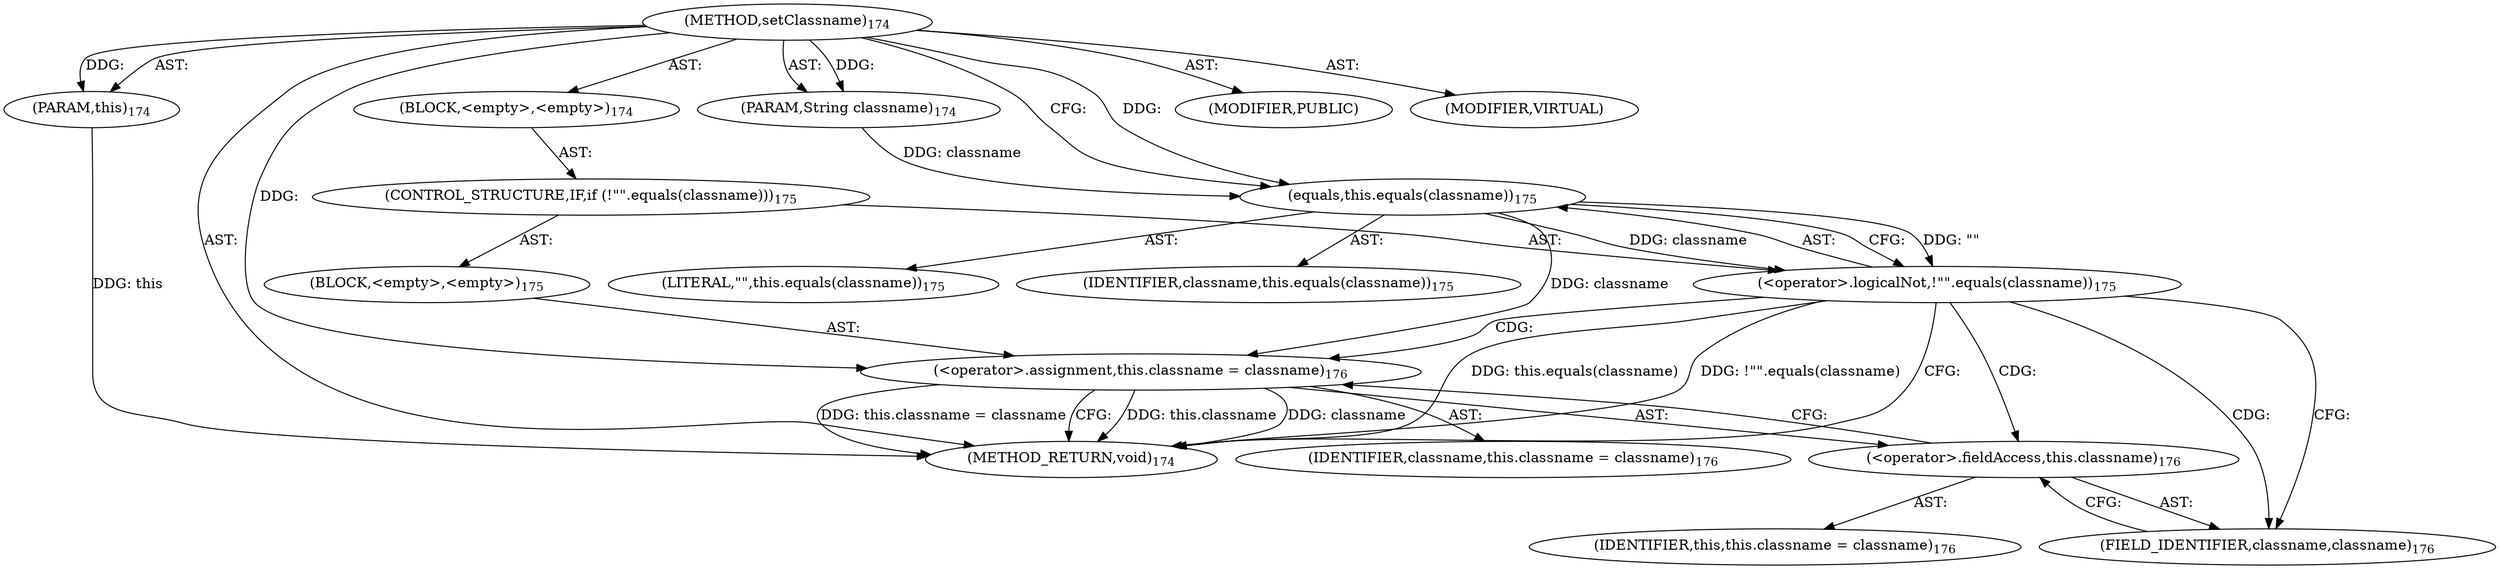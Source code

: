 digraph "setClassname" {  
"111669149703" [label = <(METHOD,setClassname)<SUB>174</SUB>> ]
"115964116999" [label = <(PARAM,this)<SUB>174</SUB>> ]
"115964117018" [label = <(PARAM,String classname)<SUB>174</SUB>> ]
"25769803785" [label = <(BLOCK,&lt;empty&gt;,&lt;empty&gt;)<SUB>174</SUB>> ]
"47244640258" [label = <(CONTROL_STRUCTURE,IF,if (!&quot;&quot;.equals(classname)))<SUB>175</SUB>> ]
"30064771102" [label = <(&lt;operator&gt;.logicalNot,!&quot;&quot;.equals(classname))<SUB>175</SUB>> ]
"30064771103" [label = <(equals,this.equals(classname))<SUB>175</SUB>> ]
"90194313218" [label = <(LITERAL,&quot;&quot;,this.equals(classname))<SUB>175</SUB>> ]
"68719476805" [label = <(IDENTIFIER,classname,this.equals(classname))<SUB>175</SUB>> ]
"25769803786" [label = <(BLOCK,&lt;empty&gt;,&lt;empty&gt;)<SUB>175</SUB>> ]
"30064771104" [label = <(&lt;operator&gt;.assignment,this.classname = classname)<SUB>176</SUB>> ]
"30064771105" [label = <(&lt;operator&gt;.fieldAccess,this.classname)<SUB>176</SUB>> ]
"68719476749" [label = <(IDENTIFIER,this,this.classname = classname)<SUB>176</SUB>> ]
"55834574858" [label = <(FIELD_IDENTIFIER,classname,classname)<SUB>176</SUB>> ]
"68719476806" [label = <(IDENTIFIER,classname,this.classname = classname)<SUB>176</SUB>> ]
"133143986201" [label = <(MODIFIER,PUBLIC)> ]
"133143986202" [label = <(MODIFIER,VIRTUAL)> ]
"128849018887" [label = <(METHOD_RETURN,void)<SUB>174</SUB>> ]
  "111669149703" -> "115964116999"  [ label = "AST: "] 
  "111669149703" -> "115964117018"  [ label = "AST: "] 
  "111669149703" -> "25769803785"  [ label = "AST: "] 
  "111669149703" -> "133143986201"  [ label = "AST: "] 
  "111669149703" -> "133143986202"  [ label = "AST: "] 
  "111669149703" -> "128849018887"  [ label = "AST: "] 
  "25769803785" -> "47244640258"  [ label = "AST: "] 
  "47244640258" -> "30064771102"  [ label = "AST: "] 
  "47244640258" -> "25769803786"  [ label = "AST: "] 
  "30064771102" -> "30064771103"  [ label = "AST: "] 
  "30064771103" -> "90194313218"  [ label = "AST: "] 
  "30064771103" -> "68719476805"  [ label = "AST: "] 
  "25769803786" -> "30064771104"  [ label = "AST: "] 
  "30064771104" -> "30064771105"  [ label = "AST: "] 
  "30064771104" -> "68719476806"  [ label = "AST: "] 
  "30064771105" -> "68719476749"  [ label = "AST: "] 
  "30064771105" -> "55834574858"  [ label = "AST: "] 
  "30064771102" -> "128849018887"  [ label = "CFG: "] 
  "30064771102" -> "55834574858"  [ label = "CFG: "] 
  "30064771103" -> "30064771102"  [ label = "CFG: "] 
  "30064771104" -> "128849018887"  [ label = "CFG: "] 
  "30064771105" -> "30064771104"  [ label = "CFG: "] 
  "55834574858" -> "30064771105"  [ label = "CFG: "] 
  "111669149703" -> "30064771103"  [ label = "CFG: "] 
  "115964116999" -> "128849018887"  [ label = "DDG: this"] 
  "30064771102" -> "128849018887"  [ label = "DDG: this.equals(classname)"] 
  "30064771102" -> "128849018887"  [ label = "DDG: !&quot;&quot;.equals(classname)"] 
  "30064771104" -> "128849018887"  [ label = "DDG: this.classname"] 
  "30064771104" -> "128849018887"  [ label = "DDG: classname"] 
  "30064771104" -> "128849018887"  [ label = "DDG: this.classname = classname"] 
  "111669149703" -> "115964116999"  [ label = "DDG: "] 
  "111669149703" -> "115964117018"  [ label = "DDG: "] 
  "30064771103" -> "30064771102"  [ label = "DDG: &quot;&quot;"] 
  "30064771103" -> "30064771102"  [ label = "DDG: classname"] 
  "30064771103" -> "30064771104"  [ label = "DDG: classname"] 
  "111669149703" -> "30064771104"  [ label = "DDG: "] 
  "111669149703" -> "30064771103"  [ label = "DDG: "] 
  "115964117018" -> "30064771103"  [ label = "DDG: classname"] 
  "30064771102" -> "55834574858"  [ label = "CDG: "] 
  "30064771102" -> "30064771104"  [ label = "CDG: "] 
  "30064771102" -> "30064771105"  [ label = "CDG: "] 
}
